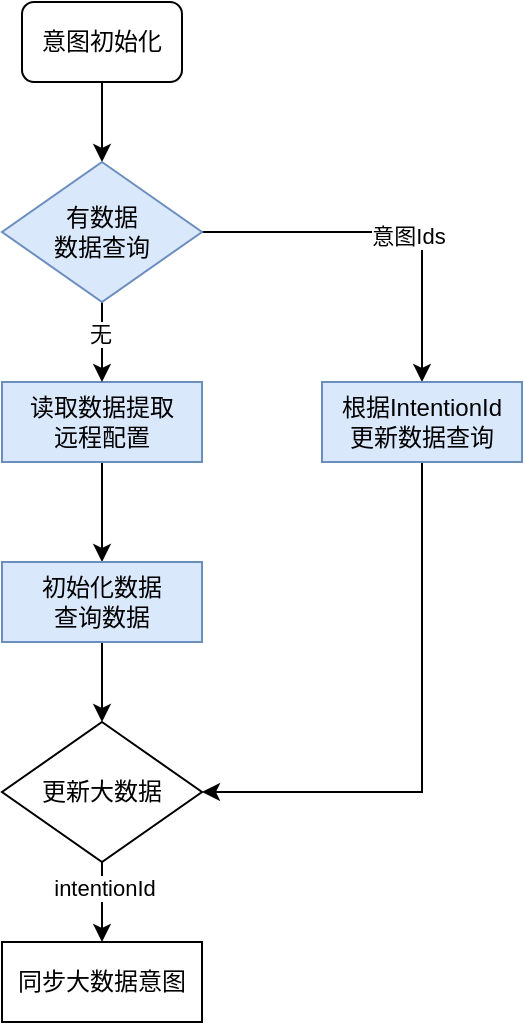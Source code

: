 <mxfile version="26.0.11">
  <diagram name="第 1 页" id="khj0ExnAROt8HjdtzvsL">
    <mxGraphModel dx="1050" dy="564" grid="1" gridSize="10" guides="1" tooltips="1" connect="1" arrows="1" fold="1" page="1" pageScale="1" pageWidth="300000" pageHeight="30000" math="0" shadow="0">
      <root>
        <mxCell id="0" />
        <mxCell id="1" parent="0" />
        <mxCell id="_sgM57rGi1fTjA8EeQqz-8" value="" style="edgeStyle=orthogonalEdgeStyle;rounded=0;orthogonalLoop=1;jettySize=auto;html=1;" edge="1" parent="1" source="_sgM57rGi1fTjA8EeQqz-1" target="_sgM57rGi1fTjA8EeQqz-3">
          <mxGeometry relative="1" as="geometry" />
        </mxCell>
        <mxCell id="_sgM57rGi1fTjA8EeQqz-1" value="意图初始化" style="rounded=1;whiteSpace=wrap;html=1;" vertex="1" parent="1">
          <mxGeometry x="130" y="60" width="80" height="40" as="geometry" />
        </mxCell>
        <mxCell id="_sgM57rGi1fTjA8EeQqz-7" value="" style="edgeStyle=orthogonalEdgeStyle;rounded=0;orthogonalLoop=1;jettySize=auto;html=1;" edge="1" parent="1" source="_sgM57rGi1fTjA8EeQqz-2" target="_sgM57rGi1fTjA8EeQqz-6">
          <mxGeometry relative="1" as="geometry" />
        </mxCell>
        <mxCell id="_sgM57rGi1fTjA8EeQqz-2" value="读取数据提取&lt;div&gt;远程配置&lt;/div&gt;" style="rounded=0;whiteSpace=wrap;html=1;fillColor=#dae8fc;strokeColor=#6c8ebf;" vertex="1" parent="1">
          <mxGeometry x="120" y="250" width="100" height="40" as="geometry" />
        </mxCell>
        <mxCell id="_sgM57rGi1fTjA8EeQqz-4" value="" style="edgeStyle=orthogonalEdgeStyle;rounded=0;orthogonalLoop=1;jettySize=auto;html=1;" edge="1" parent="1" source="_sgM57rGi1fTjA8EeQqz-3" target="_sgM57rGi1fTjA8EeQqz-2">
          <mxGeometry relative="1" as="geometry" />
        </mxCell>
        <mxCell id="_sgM57rGi1fTjA8EeQqz-5" value="无" style="edgeLabel;html=1;align=center;verticalAlign=middle;resizable=0;points=[];" vertex="1" connectable="0" parent="_sgM57rGi1fTjA8EeQqz-4">
          <mxGeometry x="-0.208" y="-1" relative="1" as="geometry">
            <mxPoint as="offset" />
          </mxGeometry>
        </mxCell>
        <mxCell id="_sgM57rGi1fTjA8EeQqz-10" style="edgeStyle=orthogonalEdgeStyle;rounded=0;orthogonalLoop=1;jettySize=auto;html=1;entryX=0.5;entryY=0;entryDx=0;entryDy=0;" edge="1" parent="1" source="_sgM57rGi1fTjA8EeQqz-3" target="_sgM57rGi1fTjA8EeQqz-9">
          <mxGeometry relative="1" as="geometry" />
        </mxCell>
        <mxCell id="_sgM57rGi1fTjA8EeQqz-11" value="意图Ids" style="edgeLabel;html=1;align=center;verticalAlign=middle;resizable=0;points=[];" vertex="1" connectable="0" parent="_sgM57rGi1fTjA8EeQqz-10">
          <mxGeometry x="0.106" y="-2" relative="1" as="geometry">
            <mxPoint as="offset" />
          </mxGeometry>
        </mxCell>
        <mxCell id="_sgM57rGi1fTjA8EeQqz-3" value="有数据&lt;div&gt;数据查询&lt;/div&gt;" style="rhombus;whiteSpace=wrap;html=1;fillColor=#dae8fc;strokeColor=#6c8ebf;" vertex="1" parent="1">
          <mxGeometry x="120" y="140" width="100" height="70" as="geometry" />
        </mxCell>
        <mxCell id="_sgM57rGi1fTjA8EeQqz-19" value="" style="edgeStyle=orthogonalEdgeStyle;rounded=0;orthogonalLoop=1;jettySize=auto;html=1;" edge="1" parent="1" source="_sgM57rGi1fTjA8EeQqz-6" target="_sgM57rGi1fTjA8EeQqz-12">
          <mxGeometry relative="1" as="geometry" />
        </mxCell>
        <mxCell id="_sgM57rGi1fTjA8EeQqz-6" value="初始化数据&lt;div&gt;查询数据&lt;/div&gt;" style="rounded=0;whiteSpace=wrap;html=1;fillColor=#dae8fc;strokeColor=#6c8ebf;" vertex="1" parent="1">
          <mxGeometry x="120" y="340" width="100" height="40" as="geometry" />
        </mxCell>
        <mxCell id="_sgM57rGi1fTjA8EeQqz-20" style="edgeStyle=orthogonalEdgeStyle;rounded=0;orthogonalLoop=1;jettySize=auto;html=1;entryX=1;entryY=0.5;entryDx=0;entryDy=0;" edge="1" parent="1" source="_sgM57rGi1fTjA8EeQqz-9" target="_sgM57rGi1fTjA8EeQqz-12">
          <mxGeometry relative="1" as="geometry">
            <Array as="points">
              <mxPoint x="330" y="455" />
            </Array>
          </mxGeometry>
        </mxCell>
        <mxCell id="_sgM57rGi1fTjA8EeQqz-9" value="根据IntentionId&lt;div&gt;更新数据查询&lt;/div&gt;" style="rounded=0;whiteSpace=wrap;html=1;fillColor=#dae8fc;strokeColor=#6c8ebf;" vertex="1" parent="1">
          <mxGeometry x="280" y="250" width="100" height="40" as="geometry" />
        </mxCell>
        <mxCell id="_sgM57rGi1fTjA8EeQqz-17" value="" style="edgeStyle=orthogonalEdgeStyle;rounded=0;orthogonalLoop=1;jettySize=auto;html=1;" edge="1" parent="1" source="_sgM57rGi1fTjA8EeQqz-12" target="_sgM57rGi1fTjA8EeQqz-16">
          <mxGeometry relative="1" as="geometry" />
        </mxCell>
        <mxCell id="_sgM57rGi1fTjA8EeQqz-18" value="intentionId" style="edgeLabel;html=1;align=center;verticalAlign=middle;resizable=0;points=[];" vertex="1" connectable="0" parent="_sgM57rGi1fTjA8EeQqz-17">
          <mxGeometry x="-0.373" y="1" relative="1" as="geometry">
            <mxPoint as="offset" />
          </mxGeometry>
        </mxCell>
        <mxCell id="_sgM57rGi1fTjA8EeQqz-12" value="更新大数据" style="rhombus;whiteSpace=wrap;html=1;" vertex="1" parent="1">
          <mxGeometry x="120" y="420" width="100" height="70" as="geometry" />
        </mxCell>
        <mxCell id="_sgM57rGi1fTjA8EeQqz-16" value="同步大数据意图" style="rounded=0;whiteSpace=wrap;html=1;" vertex="1" parent="1">
          <mxGeometry x="120" y="530" width="100" height="40" as="geometry" />
        </mxCell>
      </root>
    </mxGraphModel>
  </diagram>
</mxfile>
